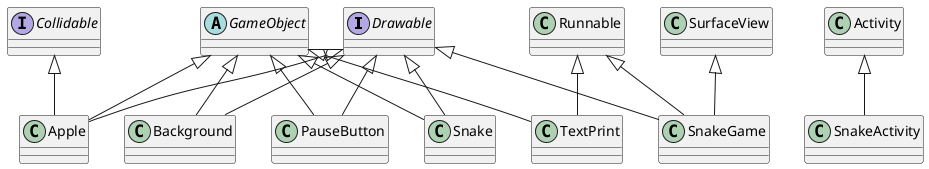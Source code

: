 @startuml

' Define interfaces
interface Drawable {
}

interface Collidable {
}

' Define abstract class
abstract class GameObject {
}

' Define classes
class Apple {
}

class Background {
}

class PauseButton {
}

class Snake {
}

class SnakeActivity {
}

class SnakeGame {
}

class TextPrint {
}

' Extend relationships
Apple -up-|> GameObject
Background -up-|> GameObject
PauseButton -up-|> GameObject
Snake -up-|> GameObject
TextPrint -up-|> GameObject

' Implement relationships
Apple -up-|> Drawable
Apple -up-|> Collidable
Background -up-|> Drawable
PauseButton -up-|> Drawable
Snake -up-|> Drawable
SnakeGame -up-|> Runnable
TextPrint -up-|> Runnable

' Special class relationships
SnakeActivity -up-|> Activity
SnakeGame -up-|> SurfaceView
SnakeGame -up-|> Drawable

@enduml
